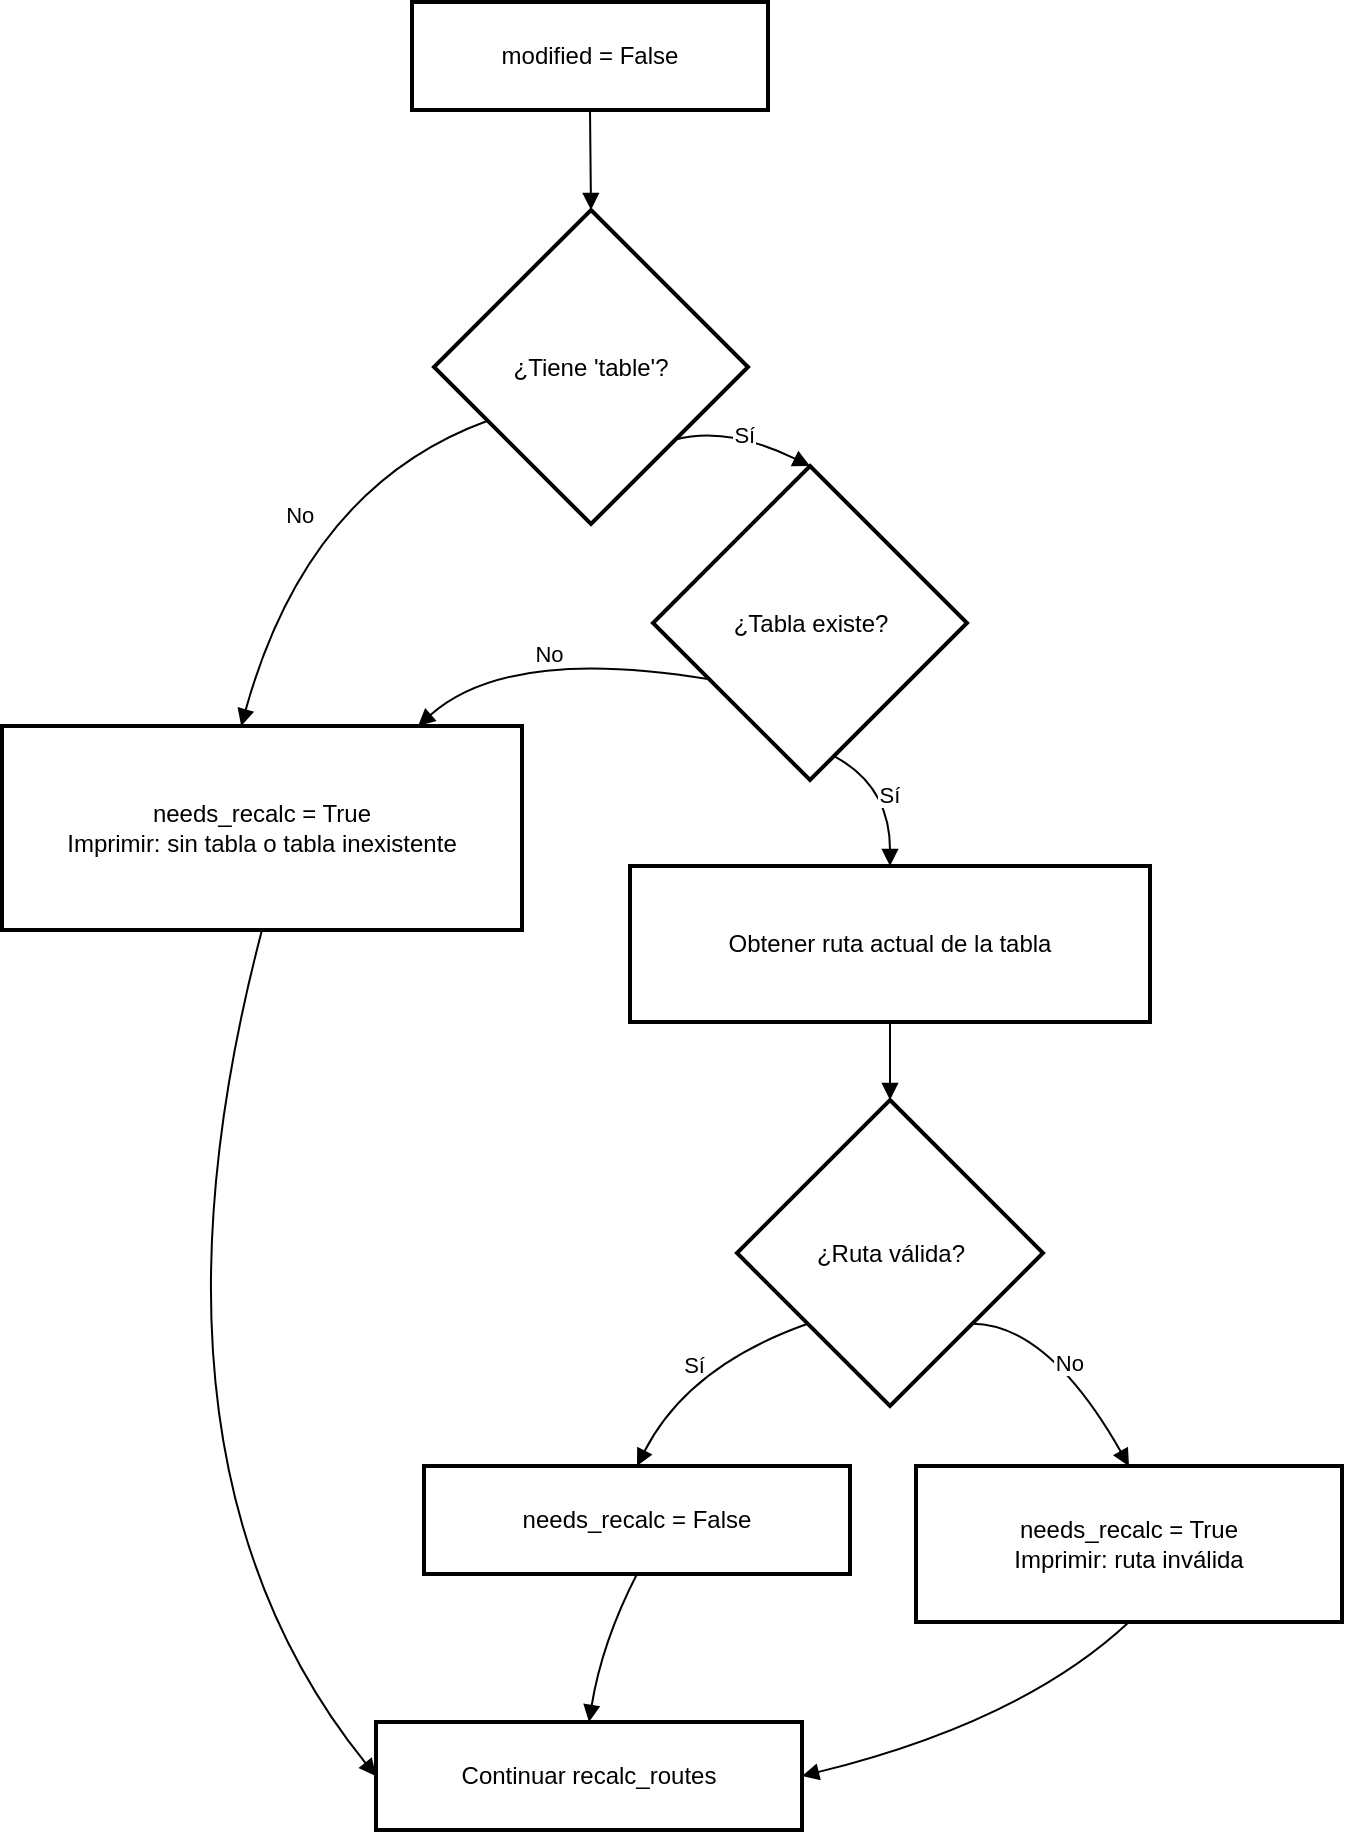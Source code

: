 <mxfile version="27.0.8">
  <diagram name="Página-1" id="Bgf7g9mFxYqHOJv3XBw9">
    <mxGraphModel grid="1" page="1" gridSize="10" guides="1" tooltips="1" connect="1" arrows="1" fold="1" pageScale="1" pageWidth="827" pageHeight="1169" math="0" shadow="0">
      <root>
        <mxCell id="0" />
        <mxCell id="1" parent="0" />
        <mxCell id="vSGlU-fJpTm064Gl_MIT-1" value="modified = False" style="whiteSpace=wrap;strokeWidth=2;" vertex="1" parent="1">
          <mxGeometry x="325" y="50" width="178" height="54" as="geometry" />
        </mxCell>
        <mxCell id="vSGlU-fJpTm064Gl_MIT-2" value="¿Tiene &#39;table&#39;?" style="rhombus;strokeWidth=2;whiteSpace=wrap;" vertex="1" parent="1">
          <mxGeometry x="336" y="154" width="157" height="157" as="geometry" />
        </mxCell>
        <mxCell id="vSGlU-fJpTm064Gl_MIT-3" value="needs_recalc = True&#xa;    Imprimir: sin tabla o tabla inexistente" style="whiteSpace=wrap;strokeWidth=2;" vertex="1" parent="1">
          <mxGeometry x="120" y="412" width="260" height="102" as="geometry" />
        </mxCell>
        <mxCell id="vSGlU-fJpTm064Gl_MIT-4" value="¿Tabla existe?" style="rhombus;strokeWidth=2;whiteSpace=wrap;" vertex="1" parent="1">
          <mxGeometry x="445.5" y="282" width="157" height="157" as="geometry" />
        </mxCell>
        <mxCell id="vSGlU-fJpTm064Gl_MIT-5" value="Obtener ruta actual de la tabla" style="whiteSpace=wrap;strokeWidth=2;" vertex="1" parent="1">
          <mxGeometry x="434" y="482" width="260" height="78" as="geometry" />
        </mxCell>
        <mxCell id="vSGlU-fJpTm064Gl_MIT-6" value="¿Ruta válida?" style="rhombus;strokeWidth=2;whiteSpace=wrap;" vertex="1" parent="1">
          <mxGeometry x="487.5" y="599" width="153" height="153" as="geometry" />
        </mxCell>
        <mxCell id="vSGlU-fJpTm064Gl_MIT-7" value="needs_recalc = False" style="whiteSpace=wrap;strokeWidth=2;" vertex="1" parent="1">
          <mxGeometry x="331" y="782" width="213" height="54" as="geometry" />
        </mxCell>
        <mxCell id="vSGlU-fJpTm064Gl_MIT-8" value="needs_recalc = True&#xa;    Imprimir: ruta inválida" style="whiteSpace=wrap;strokeWidth=2;" vertex="1" parent="1">
          <mxGeometry x="577" y="782" width="213" height="78" as="geometry" />
        </mxCell>
        <mxCell id="vSGlU-fJpTm064Gl_MIT-9" value="" style="curved=1;startArrow=none;endArrow=block;exitX=0.5;exitY=1;entryX=0.5;entryY=0;rounded=0;entryDx=0;entryDy=0;" edge="1" parent="1" source="vSGlU-fJpTm064Gl_MIT-1" target="vSGlU-fJpTm064Gl_MIT-2">
          <mxGeometry relative="1" as="geometry">
            <Array as="points" />
            <mxPoint x="424.5" y="154.0" as="targetPoint" />
          </mxGeometry>
        </mxCell>
        <mxCell id="vSGlU-fJpTm064Gl_MIT-10" value="No" style="curved=1;startArrow=none;endArrow=block;exitX=0;exitY=0.76;entryX=0.46;entryY=0;rounded=0;" edge="1" parent="1" source="vSGlU-fJpTm064Gl_MIT-2" target="vSGlU-fJpTm064Gl_MIT-3">
          <mxGeometry relative="1" as="geometry">
            <Array as="points">
              <mxPoint x="273" y="292" />
            </Array>
          </mxGeometry>
        </mxCell>
        <mxCell id="vSGlU-fJpTm064Gl_MIT-11" value="Sí" style="curved=1;startArrow=none;endArrow=block;exitX=1;exitY=0.93;entryX=0.5;entryY=0;rounded=0;" edge="1" parent="1" source="vSGlU-fJpTm064Gl_MIT-2" target="vSGlU-fJpTm064Gl_MIT-4">
          <mxGeometry relative="1" as="geometry">
            <Array as="points">
              <mxPoint x="483" y="262" />
            </Array>
          </mxGeometry>
        </mxCell>
        <mxCell id="vSGlU-fJpTm064Gl_MIT-12" value="No" style="curved=1;startArrow=none;endArrow=block;exitX=0;exitY=0.78;entryX=0.8;entryY=0;rounded=0;" edge="1" parent="1" source="vSGlU-fJpTm064Gl_MIT-4" target="vSGlU-fJpTm064Gl_MIT-3">
          <mxGeometry relative="1" as="geometry">
            <Array as="points">
              <mxPoint x="373" y="372" />
            </Array>
          </mxGeometry>
        </mxCell>
        <mxCell id="vSGlU-fJpTm064Gl_MIT-13" value="Sí" style="curved=1;startArrow=none;endArrow=block;exitX=0.59;exitY=1;entryX=0.5;entryY=0;rounded=0;" edge="1" parent="1" source="vSGlU-fJpTm064Gl_MIT-4" target="vSGlU-fJpTm064Gl_MIT-5">
          <mxGeometry relative="1" as="geometry">
            <Array as="points">
              <mxPoint x="564" y="442" />
            </Array>
          </mxGeometry>
        </mxCell>
        <mxCell id="vSGlU-fJpTm064Gl_MIT-14" value="" style="curved=1;startArrow=none;endArrow=block;exitX=0.5;exitY=1;entryX=0.5;entryY=0;rounded=0;" edge="1" parent="1" source="vSGlU-fJpTm064Gl_MIT-5" target="vSGlU-fJpTm064Gl_MIT-6">
          <mxGeometry relative="1" as="geometry">
            <Array as="points" />
          </mxGeometry>
        </mxCell>
        <mxCell id="vSGlU-fJpTm064Gl_MIT-15" value="Sí" style="curved=1;startArrow=none;endArrow=block;exitX=0;exitY=0.93;entryX=0.5;entryY=-0.01;rounded=0;" edge="1" parent="1" source="vSGlU-fJpTm064Gl_MIT-6" target="vSGlU-fJpTm064Gl_MIT-7">
          <mxGeometry relative="1" as="geometry">
            <Array as="points">
              <mxPoint x="463" y="732" />
            </Array>
          </mxGeometry>
        </mxCell>
        <mxCell id="vSGlU-fJpTm064Gl_MIT-16" value="No" style="curved=1;startArrow=none;endArrow=block;exitX=1;exitY=0.93;entryX=0.5;entryY=0;rounded=0;" edge="1" parent="1" source="vSGlU-fJpTm064Gl_MIT-6" target="vSGlU-fJpTm064Gl_MIT-8">
          <mxGeometry relative="1" as="geometry">
            <Array as="points">
              <mxPoint x="643" y="711" />
            </Array>
          </mxGeometry>
        </mxCell>
        <mxCell id="vSGlU-fJpTm064Gl_MIT-17" value="" style="curved=1;startArrow=none;endArrow=block;exitX=0.5;exitY=1;entryX=0.5;entryY=0;rounded=0;entryDx=0;entryDy=0;exitDx=0;exitDy=0;" edge="1" parent="1" source="vSGlU-fJpTm064Gl_MIT-7" target="vSGlU-fJpTm064Gl_MIT-19">
          <mxGeometry relative="1" as="geometry">
            <Array as="points">
              <mxPoint x="420" y="870" />
            </Array>
            <mxPoint x="438" y="860" as="targetPoint" />
          </mxGeometry>
        </mxCell>
        <mxCell id="vSGlU-fJpTm064Gl_MIT-19" value="Continuar recalc_routes" style="whiteSpace=wrap;strokeWidth=2;" vertex="1" parent="1">
          <mxGeometry x="307" y="910" width="213" height="54" as="geometry" />
        </mxCell>
        <mxCell id="vSGlU-fJpTm064Gl_MIT-20" value="" style="curved=1;startArrow=none;endArrow=block;exitX=0.5;exitY=1;entryX=1;entryY=0.5;rounded=0;entryDx=0;entryDy=0;exitDx=0;exitDy=0;" edge="1" parent="1" source="vSGlU-fJpTm064Gl_MIT-8" target="vSGlU-fJpTm064Gl_MIT-19">
          <mxGeometry relative="1" as="geometry">
            <Array as="points">
              <mxPoint x="630" y="910" />
            </Array>
            <mxPoint x="420" y="934" as="targetPoint" />
            <mxPoint x="444" y="860" as="sourcePoint" />
          </mxGeometry>
        </mxCell>
        <mxCell id="vSGlU-fJpTm064Gl_MIT-21" value="" style="curved=1;startArrow=none;endArrow=block;exitX=0.5;exitY=1;entryX=0;entryY=0.5;rounded=0;entryDx=0;entryDy=0;exitDx=0;exitDy=0;" edge="1" parent="1" source="vSGlU-fJpTm064Gl_MIT-3" target="vSGlU-fJpTm064Gl_MIT-19">
          <mxGeometry relative="1" as="geometry">
            <Array as="points">
              <mxPoint x="180" y="780" />
            </Array>
            <mxPoint x="610" y="977" as="targetPoint" />
            <mxPoint x="774" y="900" as="sourcePoint" />
          </mxGeometry>
        </mxCell>
      </root>
    </mxGraphModel>
  </diagram>
</mxfile>
